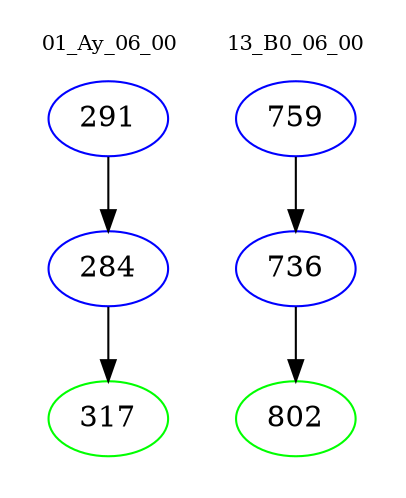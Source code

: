 digraph{
subgraph cluster_0 {
color = white
label = "01_Ay_06_00";
fontsize=10;
T0_291 [label="291", color="blue"]
T0_291 -> T0_284 [color="black"]
T0_284 [label="284", color="blue"]
T0_284 -> T0_317 [color="black"]
T0_317 [label="317", color="green"]
}
subgraph cluster_1 {
color = white
label = "13_B0_06_00";
fontsize=10;
T1_759 [label="759", color="blue"]
T1_759 -> T1_736 [color="black"]
T1_736 [label="736", color="blue"]
T1_736 -> T1_802 [color="black"]
T1_802 [label="802", color="green"]
}
}

